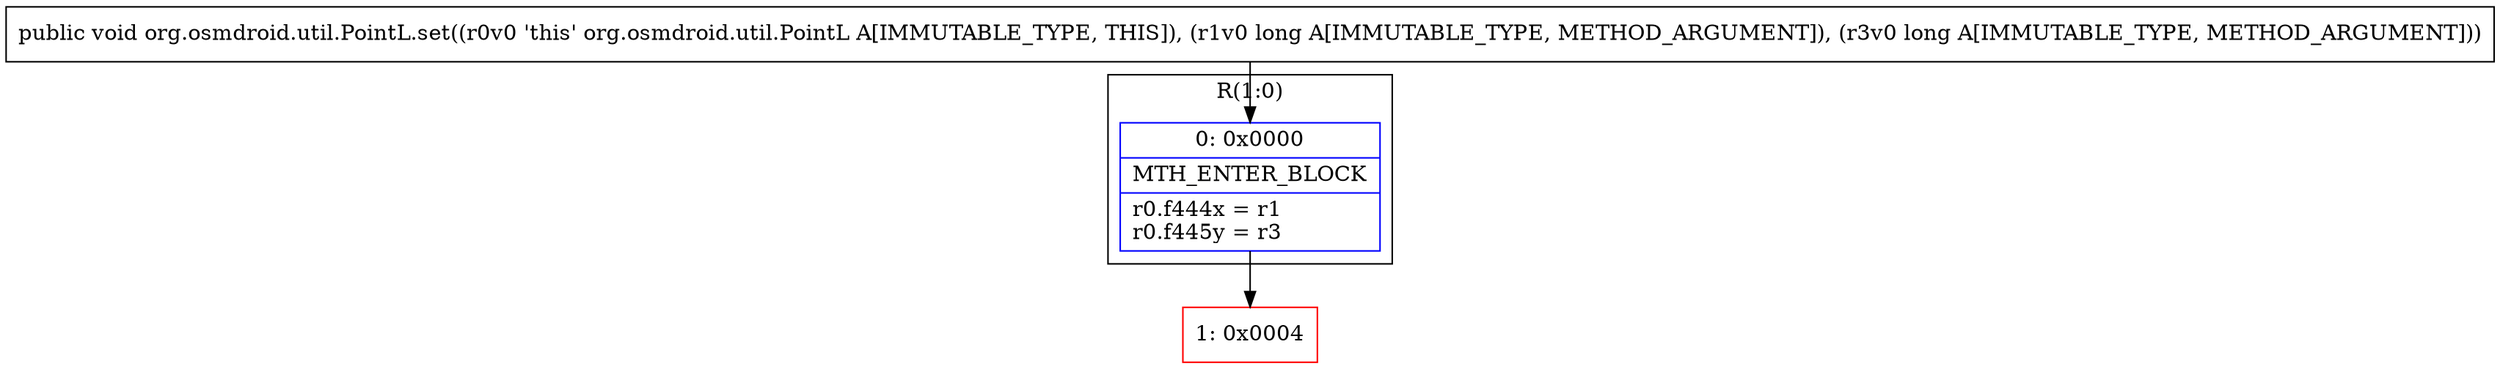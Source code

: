 digraph "CFG fororg.osmdroid.util.PointL.set(JJ)V" {
subgraph cluster_Region_1350575320 {
label = "R(1:0)";
node [shape=record,color=blue];
Node_0 [shape=record,label="{0\:\ 0x0000|MTH_ENTER_BLOCK\l|r0.f444x = r1\lr0.f445y = r3\l}"];
}
Node_1 [shape=record,color=red,label="{1\:\ 0x0004}"];
MethodNode[shape=record,label="{public void org.osmdroid.util.PointL.set((r0v0 'this' org.osmdroid.util.PointL A[IMMUTABLE_TYPE, THIS]), (r1v0 long A[IMMUTABLE_TYPE, METHOD_ARGUMENT]), (r3v0 long A[IMMUTABLE_TYPE, METHOD_ARGUMENT])) }"];
MethodNode -> Node_0;
Node_0 -> Node_1;
}

